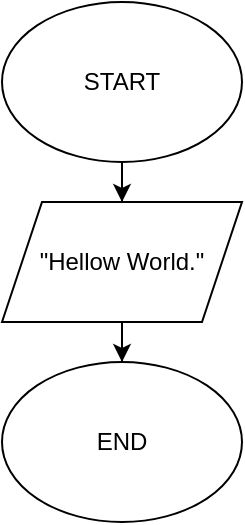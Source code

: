 <mxfile version="24.8.9">
  <diagram name="Page-1" id="ccnogXG_GqPwfmbx7STs">
    <mxGraphModel dx="1050" dy="522" grid="1" gridSize="10" guides="1" tooltips="1" connect="1" arrows="1" fold="1" page="1" pageScale="1" pageWidth="827" pageHeight="1169" math="0" shadow="0">
      <root>
        <mxCell id="0" />
        <mxCell id="1" parent="0" />
        <mxCell id="HVsWzAY_gVDG6LzxKAJI-3" value="" style="edgeStyle=orthogonalEdgeStyle;rounded=0;orthogonalLoop=1;jettySize=auto;html=1;" edge="1" parent="1" source="HVsWzAY_gVDG6LzxKAJI-1" target="HVsWzAY_gVDG6LzxKAJI-2">
          <mxGeometry relative="1" as="geometry" />
        </mxCell>
        <mxCell id="HVsWzAY_gVDG6LzxKAJI-1" value="START" style="ellipse;whiteSpace=wrap;html=1;" vertex="1" parent="1">
          <mxGeometry x="354" y="40" width="120" height="80" as="geometry" />
        </mxCell>
        <mxCell id="HVsWzAY_gVDG6LzxKAJI-5" value="" style="edgeStyle=orthogonalEdgeStyle;rounded=0;orthogonalLoop=1;jettySize=auto;html=1;" edge="1" parent="1" source="HVsWzAY_gVDG6LzxKAJI-2" target="HVsWzAY_gVDG6LzxKAJI-4">
          <mxGeometry relative="1" as="geometry" />
        </mxCell>
        <mxCell id="HVsWzAY_gVDG6LzxKAJI-2" value="&quot;Hellow World.&quot;" style="shape=parallelogram;perimeter=parallelogramPerimeter;whiteSpace=wrap;html=1;fixedSize=1;" vertex="1" parent="1">
          <mxGeometry x="354" y="140" width="120" height="60" as="geometry" />
        </mxCell>
        <mxCell id="HVsWzAY_gVDG6LzxKAJI-4" value="END" style="ellipse;whiteSpace=wrap;html=1;" vertex="1" parent="1">
          <mxGeometry x="354" y="220" width="120" height="80" as="geometry" />
        </mxCell>
      </root>
    </mxGraphModel>
  </diagram>
</mxfile>
